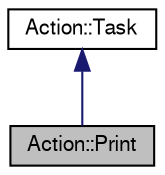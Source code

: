 digraph "Action::Print"
{
  edge [fontname="FreeSans",fontsize="10",labelfontname="FreeSans",labelfontsize="10"];
  node [fontname="FreeSans",fontsize="10",shape=record];
  Node1 [label="Action::Print",height=0.2,width=0.4,color="black", fillcolor="grey75", style="filled" fontcolor="black"];
  Node2 -> Node1 [dir="back",color="midnightblue",fontsize="10",style="solid",fontname="FreeSans"];
  Node2 [label="Action::Task",height=0.2,width=0.4,color="black", fillcolor="white", style="filled",URL="$classAction_1_1Task.html",tooltip="Abstract base class for all concrete actions. "];
}
